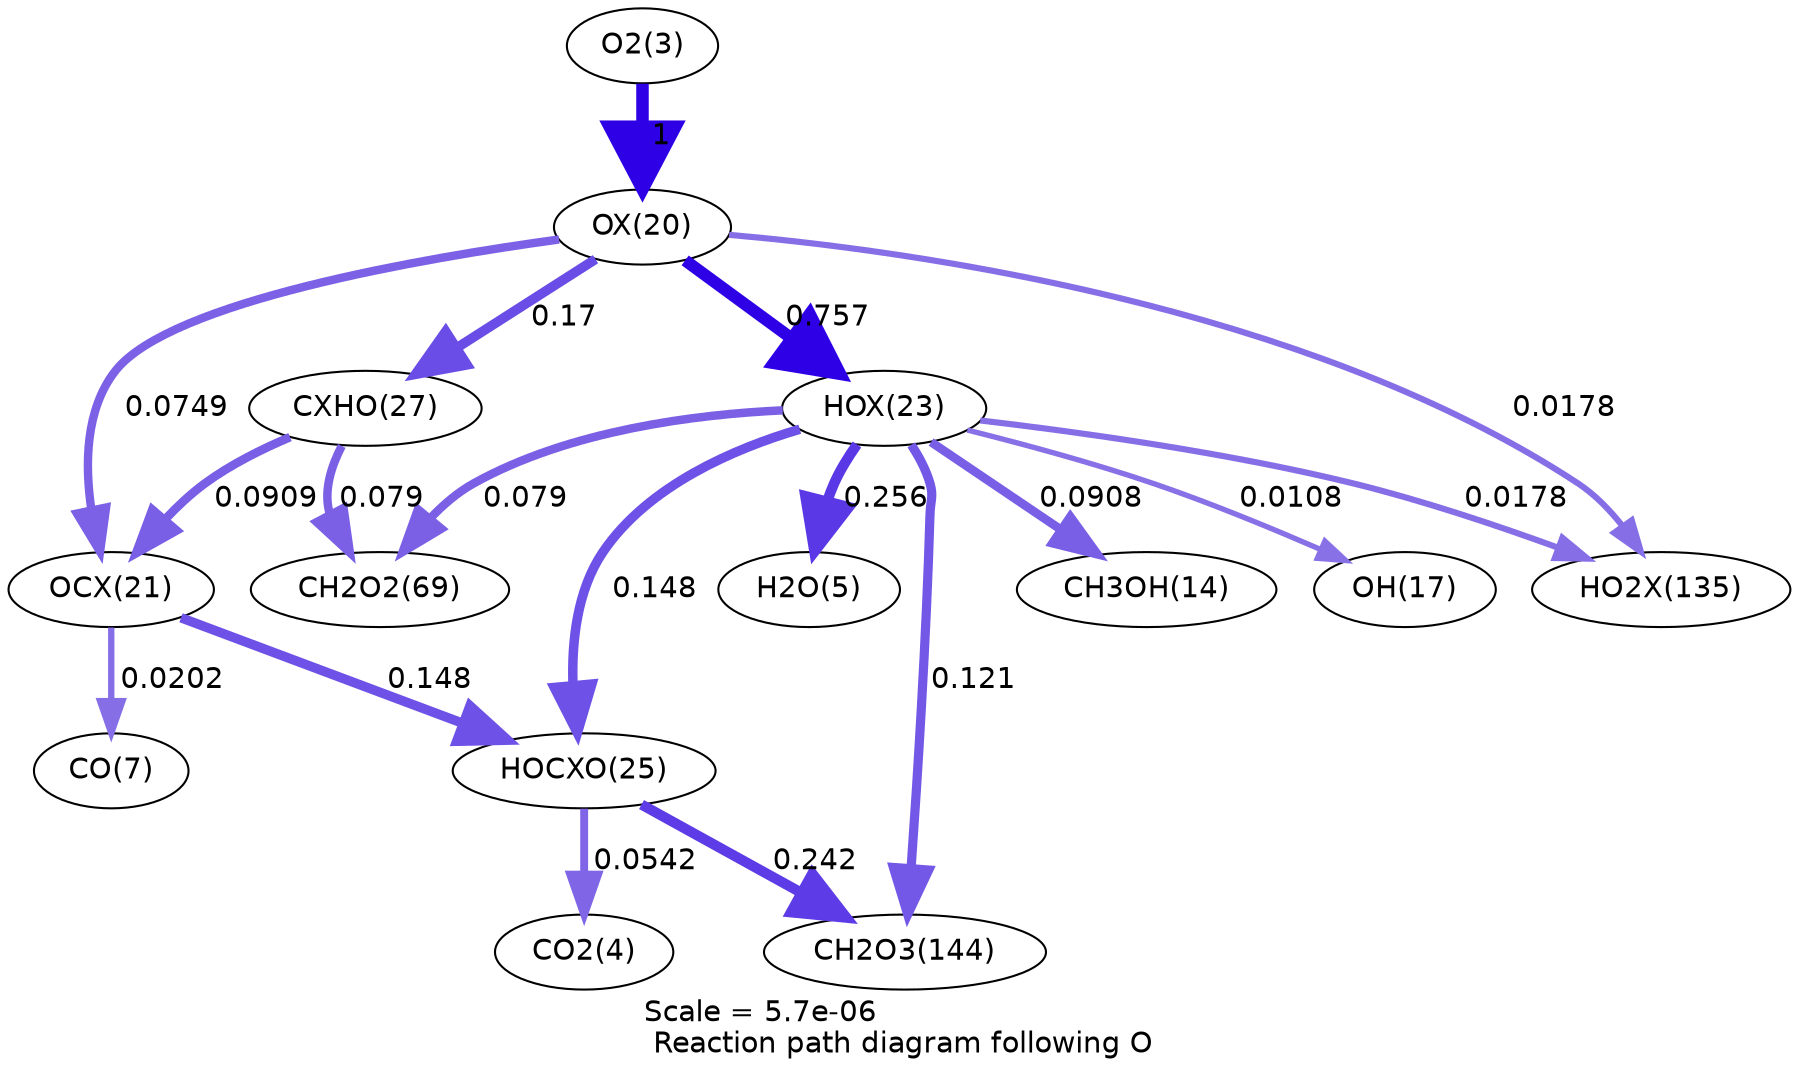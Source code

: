 digraph reaction_paths {
center=1;
s5 -> s26[fontname="Helvetica", penwidth=6, arrowsize=3, color="0.7, 1.5, 0.9"
, label=" 1"];
s26 -> s29[fontname="Helvetica", penwidth=5.79, arrowsize=2.89, color="0.7, 1.26, 0.9"
, label=" 0.757"];
s26 -> s33[fontname="Helvetica", penwidth=4.66, arrowsize=2.33, color="0.7, 0.67, 0.9"
, label=" 0.17"];
s26 -> s27[fontname="Helvetica", penwidth=4.04, arrowsize=2.02, color="0.7, 0.575, 0.9"
, label=" 0.0749"];
s26 -> s44[fontname="Helvetica", penwidth=2.96, arrowsize=1.48, color="0.7, 0.518, 0.9"
, label=" 0.0178"];
s29 -> s16[fontname="Helvetica", penwidth=4.19, arrowsize=2.09, color="0.7, 0.591, 0.9"
, label=" 0.0908"];
s29 -> s19[fontname="Helvetica", penwidth=2.58, arrowsize=1.29, color="0.7, 0.511, 0.9"
, label=" 0.0108"];
s29 -> s7[fontname="Helvetica", penwidth=4.97, arrowsize=2.48, color="0.7, 0.756, 0.9"
, label=" 0.256"];
s29 -> s31[fontname="Helvetica", penwidth=4.56, arrowsize=2.28, color="0.7, 0.648, 0.9"
, label=" 0.148"];
s29 -> s22[fontname="Helvetica", penwidth=4.41, arrowsize=2.2, color="0.7, 0.621, 0.9"
, label=" 0.121"];
s29 -> s21[fontname="Helvetica", penwidth=4.08, arrowsize=2.04, color="0.7, 0.579, 0.9"
, label=" 0.079"];
s29 -> s44[fontname="Helvetica", penwidth=2.96, arrowsize=1.48, color="0.7, 0.518, 0.9"
, label=" 0.0178"];
s33 -> s27[fontname="Helvetica", penwidth=4.19, arrowsize=2.09, color="0.7, 0.591, 0.9"
, label=" 0.0909"];
s33 -> s21[fontname="Helvetica", penwidth=4.08, arrowsize=2.04, color="0.7, 0.579, 0.9"
, label=" 0.079"];
s27 -> s9[fontname="Helvetica", penwidth=3.05, arrowsize=1.53, color="0.7, 0.52, 0.9"
, label=" 0.0202"];
s27 -> s31[fontname="Helvetica", penwidth=4.56, arrowsize=2.28, color="0.7, 0.648, 0.9"
, label=" 0.148"];
s31 -> s6[fontname="Helvetica", penwidth=3.8, arrowsize=1.9, color="0.7, 0.554, 0.9"
, label=" 0.0542"];
s31 -> s22[fontname="Helvetica", penwidth=4.93, arrowsize=2.46, color="0.7, 0.742, 0.9"
, label=" 0.242"];
s5 [ fontname="Helvetica", label="O2(3)"];
s6 [ fontname="Helvetica", label="CO2(4)"];
s7 [ fontname="Helvetica", label="H2O(5)"];
s9 [ fontname="Helvetica", label="CO(7)"];
s16 [ fontname="Helvetica", label="CH3OH(14)"];
s19 [ fontname="Helvetica", label="OH(17)"];
s21 [ fontname="Helvetica", label="CH2O2(69)"];
s22 [ fontname="Helvetica", label="CH2O3(144)"];
s26 [ fontname="Helvetica", label="OX(20)"];
s27 [ fontname="Helvetica", label="OCX(21)"];
s29 [ fontname="Helvetica", label="HOX(23)"];
s31 [ fontname="Helvetica", label="HOCXO(25)"];
s33 [ fontname="Helvetica", label="CXHO(27)"];
s44 [ fontname="Helvetica", label="HO2X(135)"];
 label = "Scale = 5.7e-06\l Reaction path diagram following O";
 fontname = "Helvetica";
}
